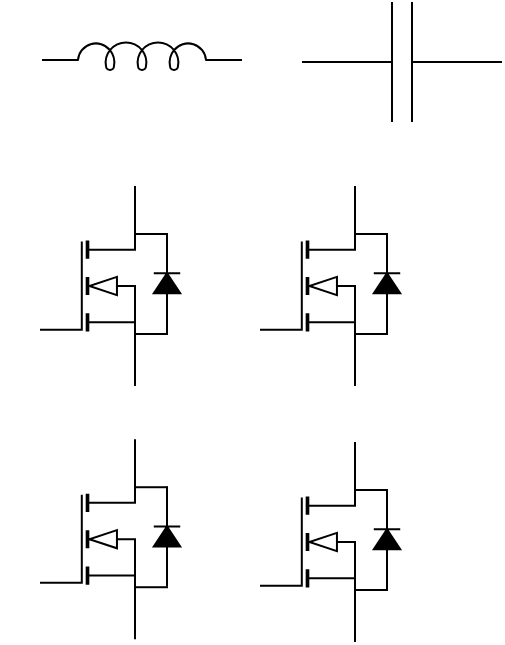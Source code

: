 <mxfile version="20.8.15" type="github"><diagram name="第 1 页" id="nJCClD_zMCudUIKOWDSH"><mxGraphModel dx="719" dy="426" grid="1" gridSize="10" guides="1" tooltips="1" connect="1" arrows="1" fold="1" page="1" pageScale="1" pageWidth="827" pageHeight="1169" math="0" shadow="0"><root><mxCell id="0"/><mxCell id="1" parent="0"/><mxCell id="77hu9tDg0xdsUjuhO4Yd-1" value="" style="pointerEvents=1;verticalLabelPosition=bottom;shadow=0;dashed=0;align=center;html=1;verticalAlign=top;shape=mxgraph.electrical.capacitors.capacitor_1;" vertex="1" parent="1"><mxGeometry x="330" y="90" width="100" height="60" as="geometry"/></mxCell><mxCell id="77hu9tDg0xdsUjuhO4Yd-2" value="" style="pointerEvents=1;verticalLabelPosition=bottom;shadow=0;dashed=0;align=center;html=1;verticalAlign=top;shape=mxgraph.electrical.inductors.inductor_5;" vertex="1" parent="1"><mxGeometry x="200" y="110" width="100" height="14" as="geometry"/></mxCell><mxCell id="77hu9tDg0xdsUjuhO4Yd-9" value="" style="group" vertex="1" connectable="0" parent="1"><mxGeometry x="180" y="182" width="95" height="100" as="geometry"/></mxCell><mxCell id="77hu9tDg0xdsUjuhO4Yd-3" value="" style="verticalLabelPosition=bottom;shadow=0;dashed=0;align=center;html=1;verticalAlign=top;shape=stencil(rVZdb4MgFP01vBoEP7bHxdZlD9seuj/ALJ1kCkZZu/37UdFWq6VWTIwJ54ZzD+deLwIcVSkpKECQVAVNJMArgNCelIx8ZgpGKpJq0HWhXnOSUw29vm/i9YeCXiL1etPhSpbimx7YVjYbGU9pyaSOHhoyWJPhNYBPCj0+OEoE50oDE7zqRTpxRU4Ylz0Vz5q5UElyKmmp0Ubsb2/116ycEGkAoPieVKspqZywn2xWps2MTO54JqyKE1/zFkc7UdKvUvzw7ai+HcsyXVLDIQpyLPYg0IZzsadn2Z7fU419k0EtRcZ4hyKES1MYqzR+joumCh/vF+GhpSkwdCaZYSyJb+/nAhSngWNxktBehpmi/riutL8arot+OMGptq3Jkwy66JfAuk4DHcEkHUkmKpMXJiMnTaHuzaNumvMNdGPY20yvWSWY4565ze1VPNirwPYqPCOFRY/UWwdXXY3qP6Aa+Ac=);movable=1;resizable=1;rotatable=1;deletable=1;editable=1;connectable=1;" vertex="1" parent="77hu9tDg0xdsUjuhO4Yd-9"><mxGeometry width="95" height="100" as="geometry"/></mxCell><mxCell id="77hu9tDg0xdsUjuhO4Yd-5" value="" style="pointerEvents=1;fillColor=strokeColor;verticalLabelPosition=bottom;shadow=0;dashed=0;align=center;html=1;verticalAlign=top;shape=stencil(rVRdb4MwDPw1edwEido9T+n2P1Jwh9WQoCT92L9fGlOtgcFoN4kX31nn88mECekb1QHjhfIdVIGJDeP8qByqrY4wj0xD4Lqg0qgWCNmgrfseH5zdwwnr0HejacBhIPZEWFkkCfHGiteIXj4hK2tMHIzW+Iy54aO4QhOy2WhIuotTWgjgCO49nrPqs6+eV1Qz/n7PKHsIC2aVy2YJGZGpnYXcqmr/4ezB1D867NQl3xFxpVt7hG9HYrD+3PJXBY3mRuElVxAPSAxMrBdJVNp6+LUr3/Zp9e9ml0nkNgaR/T30ZYnNmngkivKuONNVj44zoRMXLeTOOpg59R1qTa/K1F80EkgovWcJ+AI=);rotation=-90;direction=east;" vertex="1" parent="77hu9tDg0xdsUjuhO4Yd-9"><mxGeometry x="70" y="42.0" width="25" height="13.22" as="geometry"/></mxCell><mxCell id="77hu9tDg0xdsUjuhO4Yd-6" value="" style="edgeStyle=none;orthogonalLoop=1;jettySize=auto;html=1;rounded=0;endArrow=none;endFill=0;endSize=6;" edge="1" parent="77hu9tDg0xdsUjuhO4Yd-9"><mxGeometry width="80" relative="1" as="geometry"><mxPoint x="67" y="24" as="sourcePoint"/><mxPoint x="83" y="24" as="targetPoint"/><Array as="points"/></mxGeometry></mxCell><mxCell id="77hu9tDg0xdsUjuhO4Yd-7" value="" style="edgeStyle=none;orthogonalLoop=1;jettySize=auto;html=1;rounded=0;endArrow=none;endFill=0;endSize=6;" edge="1" parent="77hu9tDg0xdsUjuhO4Yd-9"><mxGeometry width="80" relative="1" as="geometry"><mxPoint x="67" y="74" as="sourcePoint"/><mxPoint x="83" y="74" as="targetPoint"/><Array as="points"/></mxGeometry></mxCell><mxCell id="77hu9tDg0xdsUjuhO4Yd-10" value="" style="group" vertex="1" connectable="0" parent="1"><mxGeometry x="290" y="182" width="95" height="100" as="geometry"/></mxCell><mxCell id="77hu9tDg0xdsUjuhO4Yd-11" value="" style="verticalLabelPosition=bottom;shadow=0;dashed=0;align=center;html=1;verticalAlign=top;shape=stencil(rVZdb4MgFP01vBoEP7bHxdZlD9seuj/ALJ1kCkZZu/37UdFWq6VWTIwJ54ZzD+deLwIcVSkpKECQVAVNJMArgNCelIx8ZgpGKpJq0HWhXnOSUw29vm/i9YeCXiL1etPhSpbimx7YVjYbGU9pyaSOHhoyWJPhNYBPCj0+OEoE50oDE7zqRTpxRU4Ylz0Vz5q5UElyKmmp0Ubsb2/116ycEGkAoPieVKspqZywn2xWps2MTO54JqyKE1/zFkc7UdKvUvzw7ai+HcsyXVLDIQpyLPYg0IZzsadn2Z7fU419k0EtRcZ4hyKES1MYqzR+joumCh/vF+GhpSkwdCaZYSyJb+/nAhSngWNxktBehpmi/riutL8arot+OMGptq3Jkwy66JfAuk4DHcEkHUkmKpMXJiMnTaHuzaNumvMNdGPY20yvWSWY4565ze1VPNirwPYqPCOFRY/UWwdXXY3qP6Aa+Ac=);movable=1;resizable=1;rotatable=1;deletable=1;editable=1;connectable=1;" vertex="1" parent="77hu9tDg0xdsUjuhO4Yd-10"><mxGeometry width="95" height="100" as="geometry"/></mxCell><mxCell id="77hu9tDg0xdsUjuhO4Yd-12" value="" style="pointerEvents=1;fillColor=strokeColor;verticalLabelPosition=bottom;shadow=0;dashed=0;align=center;html=1;verticalAlign=top;shape=stencil(rVRdb4MwDPw1edwEido9T+n2P1Jwh9WQoCT92L9fGlOtgcFoN4kX31nn88mECekb1QHjhfIdVIGJDeP8qByqrY4wj0xD4Lqg0qgWCNmgrfseH5zdwwnr0HejacBhIPZEWFkkCfHGiteIXj4hK2tMHIzW+Iy54aO4QhOy2WhIuotTWgjgCO49nrPqs6+eV1Qz/n7PKHsIC2aVy2YJGZGpnYXcqmr/4ezB1D867NQl3xFxpVt7hG9HYrD+3PJXBY3mRuElVxAPSAxMrBdJVNp6+LUr3/Zp9e9ml0nkNgaR/T30ZYnNmngkivKuONNVj44zoRMXLeTOOpg59R1qTa/K1F80EkgovWcJ+AI=);rotation=-90;direction=east;" vertex="1" parent="77hu9tDg0xdsUjuhO4Yd-10"><mxGeometry x="70" y="42.0" width="25" height="13.22" as="geometry"/></mxCell><mxCell id="77hu9tDg0xdsUjuhO4Yd-13" value="" style="edgeStyle=none;orthogonalLoop=1;jettySize=auto;html=1;rounded=0;endArrow=none;endFill=0;endSize=6;" edge="1" parent="77hu9tDg0xdsUjuhO4Yd-10"><mxGeometry width="80" relative="1" as="geometry"><mxPoint x="67" y="24" as="sourcePoint"/><mxPoint x="83" y="24" as="targetPoint"/><Array as="points"/></mxGeometry></mxCell><mxCell id="77hu9tDg0xdsUjuhO4Yd-14" value="" style="edgeStyle=none;orthogonalLoop=1;jettySize=auto;html=1;rounded=0;endArrow=none;endFill=0;endSize=6;" edge="1" parent="77hu9tDg0xdsUjuhO4Yd-10"><mxGeometry width="80" relative="1" as="geometry"><mxPoint x="67" y="74" as="sourcePoint"/><mxPoint x="83" y="74" as="targetPoint"/><Array as="points"/></mxGeometry></mxCell><mxCell id="77hu9tDg0xdsUjuhO4Yd-15" value="" style="group" vertex="1" connectable="0" parent="1"><mxGeometry x="290" y="310" width="95" height="100" as="geometry"/></mxCell><mxCell id="77hu9tDg0xdsUjuhO4Yd-16" value="" style="verticalLabelPosition=bottom;shadow=0;dashed=0;align=center;html=1;verticalAlign=top;shape=stencil(rVZdb4MgFP01vBoEP7bHxdZlD9seuj/ALJ1kCkZZu/37UdFWq6VWTIwJ54ZzD+deLwIcVSkpKECQVAVNJMArgNCelIx8ZgpGKpJq0HWhXnOSUw29vm/i9YeCXiL1etPhSpbimx7YVjYbGU9pyaSOHhoyWJPhNYBPCj0+OEoE50oDE7zqRTpxRU4Ylz0Vz5q5UElyKmmp0Ubsb2/116ycEGkAoPieVKspqZywn2xWps2MTO54JqyKE1/zFkc7UdKvUvzw7ai+HcsyXVLDIQpyLPYg0IZzsadn2Z7fU419k0EtRcZ4hyKES1MYqzR+joumCh/vF+GhpSkwdCaZYSyJb+/nAhSngWNxktBehpmi/riutL8arot+OMGptq3Jkwy66JfAuk4DHcEkHUkmKpMXJiMnTaHuzaNumvMNdGPY20yvWSWY4565ze1VPNirwPYqPCOFRY/UWwdXXY3qP6Aa+Ac=);movable=1;resizable=1;rotatable=1;deletable=1;editable=1;connectable=1;" vertex="1" parent="77hu9tDg0xdsUjuhO4Yd-15"><mxGeometry width="95" height="100" as="geometry"/></mxCell><mxCell id="77hu9tDg0xdsUjuhO4Yd-17" value="" style="pointerEvents=1;fillColor=strokeColor;verticalLabelPosition=bottom;shadow=0;dashed=0;align=center;html=1;verticalAlign=top;shape=stencil(rVRdb4MwDPw1edwEido9T+n2P1Jwh9WQoCT92L9fGlOtgcFoN4kX31nn88mECekb1QHjhfIdVIGJDeP8qByqrY4wj0xD4Lqg0qgWCNmgrfseH5zdwwnr0HejacBhIPZEWFkkCfHGiteIXj4hK2tMHIzW+Iy54aO4QhOy2WhIuotTWgjgCO49nrPqs6+eV1Qz/n7PKHsIC2aVy2YJGZGpnYXcqmr/4ezB1D867NQl3xFxpVt7hG9HYrD+3PJXBY3mRuElVxAPSAxMrBdJVNp6+LUr3/Zp9e9ml0nkNgaR/T30ZYnNmngkivKuONNVj44zoRMXLeTOOpg59R1qTa/K1F80EkgovWcJ+AI=);rotation=-90;direction=east;" vertex="1" parent="77hu9tDg0xdsUjuhO4Yd-15"><mxGeometry x="70" y="42.0" width="25" height="13.22" as="geometry"/></mxCell><mxCell id="77hu9tDg0xdsUjuhO4Yd-18" value="" style="edgeStyle=none;orthogonalLoop=1;jettySize=auto;html=1;rounded=0;endArrow=none;endFill=0;endSize=6;" edge="1" parent="77hu9tDg0xdsUjuhO4Yd-15"><mxGeometry width="80" relative="1" as="geometry"><mxPoint x="67" y="24" as="sourcePoint"/><mxPoint x="83" y="24" as="targetPoint"/><Array as="points"/></mxGeometry></mxCell><mxCell id="77hu9tDg0xdsUjuhO4Yd-19" value="" style="edgeStyle=none;orthogonalLoop=1;jettySize=auto;html=1;rounded=0;endArrow=none;endFill=0;endSize=6;" edge="1" parent="77hu9tDg0xdsUjuhO4Yd-15"><mxGeometry width="80" relative="1" as="geometry"><mxPoint x="67" y="74" as="sourcePoint"/><mxPoint x="83" y="74" as="targetPoint"/><Array as="points"/></mxGeometry></mxCell><mxCell id="77hu9tDg0xdsUjuhO4Yd-20" value="" style="group" vertex="1" connectable="0" parent="1"><mxGeometry x="180" y="308.61" width="95" height="100" as="geometry"/></mxCell><mxCell id="77hu9tDg0xdsUjuhO4Yd-21" value="" style="verticalLabelPosition=bottom;shadow=0;dashed=0;align=center;html=1;verticalAlign=top;shape=stencil(rVZdb4MgFP01vBoEP7bHxdZlD9seuj/ALJ1kCkZZu/37UdFWq6VWTIwJ54ZzD+deLwIcVSkpKECQVAVNJMArgNCelIx8ZgpGKpJq0HWhXnOSUw29vm/i9YeCXiL1etPhSpbimx7YVjYbGU9pyaSOHhoyWJPhNYBPCj0+OEoE50oDE7zqRTpxRU4Ylz0Vz5q5UElyKmmp0Ubsb2/116ycEGkAoPieVKspqZywn2xWps2MTO54JqyKE1/zFkc7UdKvUvzw7ai+HcsyXVLDIQpyLPYg0IZzsadn2Z7fU419k0EtRcZ4hyKES1MYqzR+joumCh/vF+GhpSkwdCaZYSyJb+/nAhSngWNxktBehpmi/riutL8arot+OMGptq3Jkwy66JfAuk4DHcEkHUkmKpMXJiMnTaHuzaNumvMNdGPY20yvWSWY4565ze1VPNirwPYqPCOFRY/UWwdXXY3qP6Aa+Ac=);movable=1;resizable=1;rotatable=1;deletable=1;editable=1;connectable=1;" vertex="1" parent="77hu9tDg0xdsUjuhO4Yd-20"><mxGeometry width="95" height="100" as="geometry"/></mxCell><mxCell id="77hu9tDg0xdsUjuhO4Yd-22" value="" style="pointerEvents=1;fillColor=strokeColor;verticalLabelPosition=bottom;shadow=0;dashed=0;align=center;html=1;verticalAlign=top;shape=stencil(rVRdb4MwDPw1edwEido9T+n2P1Jwh9WQoCT92L9fGlOtgcFoN4kX31nn88mECekb1QHjhfIdVIGJDeP8qByqrY4wj0xD4Lqg0qgWCNmgrfseH5zdwwnr0HejacBhIPZEWFkkCfHGiteIXj4hK2tMHIzW+Iy54aO4QhOy2WhIuotTWgjgCO49nrPqs6+eV1Qz/n7PKHsIC2aVy2YJGZGpnYXcqmr/4ezB1D867NQl3xFxpVt7hG9HYrD+3PJXBY3mRuElVxAPSAxMrBdJVNp6+LUr3/Zp9e9ml0nkNgaR/T30ZYnNmngkivKuONNVj44zoRMXLeTOOpg59R1qTa/K1F80EkgovWcJ+AI=);rotation=-90;direction=east;" vertex="1" parent="77hu9tDg0xdsUjuhO4Yd-20"><mxGeometry x="70" y="42.0" width="25" height="13.22" as="geometry"/></mxCell><mxCell id="77hu9tDg0xdsUjuhO4Yd-23" value="" style="edgeStyle=none;orthogonalLoop=1;jettySize=auto;html=1;rounded=0;endArrow=none;endFill=0;endSize=6;" edge="1" parent="77hu9tDg0xdsUjuhO4Yd-20"><mxGeometry width="80" relative="1" as="geometry"><mxPoint x="67" y="24" as="sourcePoint"/><mxPoint x="83" y="24" as="targetPoint"/><Array as="points"/></mxGeometry></mxCell><mxCell id="77hu9tDg0xdsUjuhO4Yd-24" value="" style="edgeStyle=none;orthogonalLoop=1;jettySize=auto;html=1;rounded=0;endArrow=none;endFill=0;endSize=6;" edge="1" parent="77hu9tDg0xdsUjuhO4Yd-20"><mxGeometry width="80" relative="1" as="geometry"><mxPoint x="67" y="74" as="sourcePoint"/><mxPoint x="83" y="74" as="targetPoint"/><Array as="points"/></mxGeometry></mxCell></root></mxGraphModel></diagram></mxfile>